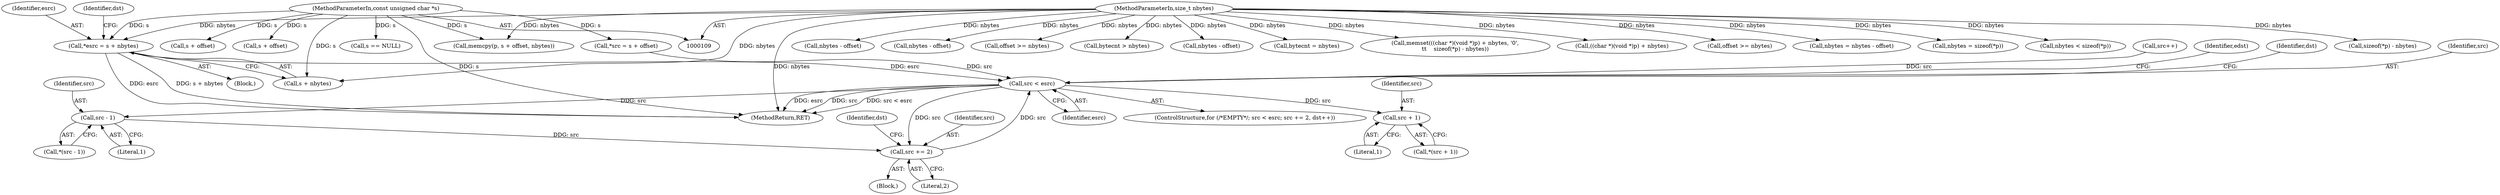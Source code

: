 digraph "0_file_4a284c89d6ef11aca34da65da7d673050a5ea320_3@integer" {
"1000295" [label="(Call,*esrc = s + nbytes)"];
"1000114" [label="(MethodParameterIn,const unsigned char *s)"];
"1000116" [label="(MethodParameterIn,size_t nbytes)"];
"1000332" [label="(Call,src < esrc)"];
"1000336" [label="(Call,src += 2)"];
"1000366" [label="(Call,src - 1)"];
"1000372" [label="(Call,src + 1)"];
"1000368" [label="(Literal,1)"];
"1000287" [label="(Block,)"];
"1000371" [label="(Call,*(src + 1))"];
"1000336" [label="(Call,src += 2)"];
"1000333" [label="(Identifier,src)"];
"1000372" [label="(Call,src + 1)"];
"1000217" [label="(Call,bytecnt = nbytes)"];
"1000440" [label="(Call,memset(((char *)(void *)p) + nbytes, '\0',\n\t\t    sizeof(*p) - nbytes))"];
"1000340" [label="(Identifier,dst)"];
"1000441" [label="(Call,((char *)(void *)p) + nbytes)"];
"1000365" [label="(Call,*(src - 1))"];
"1000426" [label="(Call,memcpy(p, s + offset, nbytes))"];
"1000296" [label="(Identifier,esrc)"];
"1000302" [label="(Identifier,dst)"];
"1000373" [label="(Identifier,src)"];
"1000367" [label="(Identifier,src)"];
"1000327" [label="(Call,offset >= nbytes)"];
"1000413" [label="(Call,nbytes = nbytes - offset)"];
"1000159" [label="(Call,s == NULL)"];
"1000419" [label="(Call,nbytes = sizeof(*p))"];
"1000433" [label="(Call,nbytes < sizeof(*p))"];
"1000366" [label="(Call,src - 1)"];
"1000324" [label="(Call,src++)"];
"1000334" [label="(Identifier,esrc)"];
"1000374" [label="(Literal,1)"];
"1000337" [label="(Identifier,src)"];
"1000295" [label="(Call,*esrc = s + nbytes)"];
"1000335" [label="(Block,)"];
"1000449" [label="(Call,sizeof(*p) - nbytes)"];
"1000116" [label="(MethodParameterIn,size_t nbytes)"];
"1000289" [label="(Call,*src = s + offset)"];
"1000382" [label="(Identifier,edst)"];
"1000428" [label="(Call,s + offset)"];
"1000291" [label="(Call,s + offset)"];
"1000332" [label="(Call,src < esrc)"];
"1000456" [label="(MethodReturn,RET)"];
"1000114" [label="(MethodParameterIn,const unsigned char *s)"];
"1000407" [label="(Call,nbytes - offset)"];
"1000338" [label="(Literal,2)"];
"1000136" [label="(Call,nbytes - offset)"];
"1000297" [label="(Call,s + nbytes)"];
"1000391" [label="(Call,offset >= nbytes)"];
"1000214" [label="(Call,bytecnt > nbytes)"];
"1000415" [label="(Call,nbytes - offset)"];
"1000331" [label="(ControlStructure,for (/*EMPTY*/; src < esrc; src += 2, dst++))"];
"1000344" [label="(Identifier,dst)"];
"1000295" -> "1000287"  [label="AST: "];
"1000295" -> "1000297"  [label="CFG: "];
"1000296" -> "1000295"  [label="AST: "];
"1000297" -> "1000295"  [label="AST: "];
"1000302" -> "1000295"  [label="CFG: "];
"1000295" -> "1000456"  [label="DDG: s + nbytes"];
"1000295" -> "1000456"  [label="DDG: esrc"];
"1000114" -> "1000295"  [label="DDG: s"];
"1000116" -> "1000295"  [label="DDG: nbytes"];
"1000295" -> "1000332"  [label="DDG: esrc"];
"1000114" -> "1000109"  [label="AST: "];
"1000114" -> "1000456"  [label="DDG: s"];
"1000114" -> "1000159"  [label="DDG: s"];
"1000114" -> "1000289"  [label="DDG: s"];
"1000114" -> "1000291"  [label="DDG: s"];
"1000114" -> "1000297"  [label="DDG: s"];
"1000114" -> "1000426"  [label="DDG: s"];
"1000114" -> "1000428"  [label="DDG: s"];
"1000116" -> "1000109"  [label="AST: "];
"1000116" -> "1000456"  [label="DDG: nbytes"];
"1000116" -> "1000136"  [label="DDG: nbytes"];
"1000116" -> "1000214"  [label="DDG: nbytes"];
"1000116" -> "1000217"  [label="DDG: nbytes"];
"1000116" -> "1000297"  [label="DDG: nbytes"];
"1000116" -> "1000327"  [label="DDG: nbytes"];
"1000116" -> "1000391"  [label="DDG: nbytes"];
"1000116" -> "1000407"  [label="DDG: nbytes"];
"1000116" -> "1000413"  [label="DDG: nbytes"];
"1000116" -> "1000415"  [label="DDG: nbytes"];
"1000116" -> "1000419"  [label="DDG: nbytes"];
"1000116" -> "1000426"  [label="DDG: nbytes"];
"1000116" -> "1000433"  [label="DDG: nbytes"];
"1000116" -> "1000440"  [label="DDG: nbytes"];
"1000116" -> "1000441"  [label="DDG: nbytes"];
"1000116" -> "1000449"  [label="DDG: nbytes"];
"1000332" -> "1000331"  [label="AST: "];
"1000332" -> "1000334"  [label="CFG: "];
"1000333" -> "1000332"  [label="AST: "];
"1000334" -> "1000332"  [label="AST: "];
"1000344" -> "1000332"  [label="CFG: "];
"1000382" -> "1000332"  [label="CFG: "];
"1000332" -> "1000456"  [label="DDG: esrc"];
"1000332" -> "1000456"  [label="DDG: src"];
"1000332" -> "1000456"  [label="DDG: src < esrc"];
"1000289" -> "1000332"  [label="DDG: src"];
"1000324" -> "1000332"  [label="DDG: src"];
"1000336" -> "1000332"  [label="DDG: src"];
"1000332" -> "1000336"  [label="DDG: src"];
"1000332" -> "1000366"  [label="DDG: src"];
"1000332" -> "1000372"  [label="DDG: src"];
"1000336" -> "1000335"  [label="AST: "];
"1000336" -> "1000338"  [label="CFG: "];
"1000337" -> "1000336"  [label="AST: "];
"1000338" -> "1000336"  [label="AST: "];
"1000340" -> "1000336"  [label="CFG: "];
"1000366" -> "1000336"  [label="DDG: src"];
"1000366" -> "1000365"  [label="AST: "];
"1000366" -> "1000368"  [label="CFG: "];
"1000367" -> "1000366"  [label="AST: "];
"1000368" -> "1000366"  [label="AST: "];
"1000365" -> "1000366"  [label="CFG: "];
"1000372" -> "1000371"  [label="AST: "];
"1000372" -> "1000374"  [label="CFG: "];
"1000373" -> "1000372"  [label="AST: "];
"1000374" -> "1000372"  [label="AST: "];
"1000371" -> "1000372"  [label="CFG: "];
}
